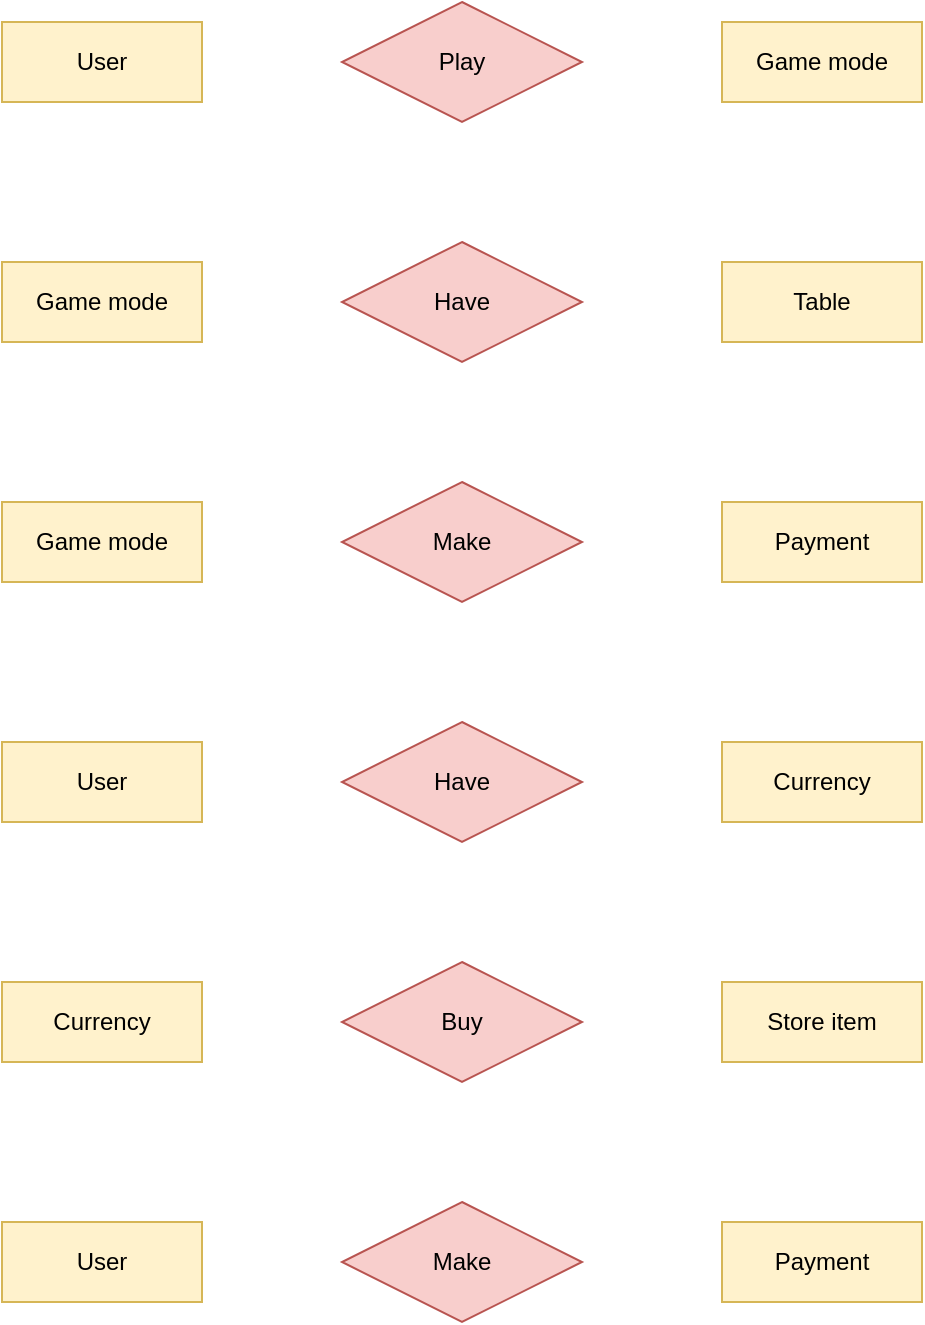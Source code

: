 <mxfile version="21.1.8" type="github" pages="2">
  <diagram name="Página-1" id="TGj9vNtR49UY1jZGek7W">
    <mxGraphModel dx="1362" dy="806" grid="1" gridSize="10" guides="1" tooltips="1" connect="1" arrows="1" fold="1" page="1" pageScale="1" pageWidth="827" pageHeight="1169" math="0" shadow="0">
      <root>
        <mxCell id="0" />
        <mxCell id="1" parent="0" />
        <mxCell id="oH-taMQUgR4NYFWCJOiB-6" value="Play" style="shape=rhombus;perimeter=rhombusPerimeter;whiteSpace=wrap;html=1;align=center;fillColor=#f8cecc;strokeColor=#b85450;" parent="1" vertex="1">
          <mxGeometry x="250" y="70" width="120" height="60" as="geometry" />
        </mxCell>
        <mxCell id="oH-taMQUgR4NYFWCJOiB-7" value="User" style="whiteSpace=wrap;html=1;align=center;fillColor=#fff2cc;strokeColor=#d6b656;" parent="1" vertex="1">
          <mxGeometry x="80" y="80" width="100" height="40" as="geometry" />
        </mxCell>
        <mxCell id="oH-taMQUgR4NYFWCJOiB-10" value="Have" style="shape=rhombus;perimeter=rhombusPerimeter;whiteSpace=wrap;html=1;align=center;fillColor=#f8cecc;strokeColor=#b85450;" parent="1" vertex="1">
          <mxGeometry x="250" y="190" width="120" height="60" as="geometry" />
        </mxCell>
        <mxCell id="oH-taMQUgR4NYFWCJOiB-12" value="Game mode" style="whiteSpace=wrap;html=1;align=center;fillColor=#fff2cc;strokeColor=#d6b656;" parent="1" vertex="1">
          <mxGeometry x="440" y="80" width="100" height="40" as="geometry" />
        </mxCell>
        <mxCell id="oH-taMQUgR4NYFWCJOiB-14" value="Make" style="shape=rhombus;perimeter=rhombusPerimeter;whiteSpace=wrap;html=1;align=center;fillColor=#f8cecc;strokeColor=#b85450;" parent="1" vertex="1">
          <mxGeometry x="250" y="310" width="120" height="60" as="geometry" />
        </mxCell>
        <mxCell id="oH-taMQUgR4NYFWCJOiB-16" value="User" style="whiteSpace=wrap;html=1;align=center;fillColor=#fff2cc;strokeColor=#d6b656;" parent="1" vertex="1">
          <mxGeometry x="80" y="440" width="100" height="40" as="geometry" />
        </mxCell>
        <mxCell id="oH-taMQUgR4NYFWCJOiB-17" value="Have" style="shape=rhombus;perimeter=rhombusPerimeter;whiteSpace=wrap;html=1;align=center;fillColor=#f8cecc;strokeColor=#b85450;" parent="1" vertex="1">
          <mxGeometry x="250" y="430" width="120" height="60" as="geometry" />
        </mxCell>
        <mxCell id="oH-taMQUgR4NYFWCJOiB-18" value="Currency" style="whiteSpace=wrap;html=1;align=center;fillColor=#fff2cc;strokeColor=#d6b656;" parent="1" vertex="1">
          <mxGeometry x="440" y="440" width="100" height="40" as="geometry" />
        </mxCell>
        <mxCell id="oH-taMQUgR4NYFWCJOiB-20" value="Buy" style="shape=rhombus;perimeter=rhombusPerimeter;whiteSpace=wrap;html=1;align=center;fillColor=#f8cecc;strokeColor=#b85450;" parent="1" vertex="1">
          <mxGeometry x="250" y="550" width="120" height="60" as="geometry" />
        </mxCell>
        <mxCell id="oH-taMQUgR4NYFWCJOiB-21" value="Store item" style="whiteSpace=wrap;html=1;align=center;fillColor=#fff2cc;strokeColor=#d6b656;" parent="1" vertex="1">
          <mxGeometry x="440" y="560" width="100" height="40" as="geometry" />
        </mxCell>
        <mxCell id="OMdkv_GOaPgvyLu0nn6l-1" value="Currency" style="whiteSpace=wrap;html=1;align=center;fillColor=#fff2cc;strokeColor=#d6b656;" parent="1" vertex="1">
          <mxGeometry x="80" y="560" width="100" height="40" as="geometry" />
        </mxCell>
        <mxCell id="OMdkv_GOaPgvyLu0nn6l-2" value="Payment" style="whiteSpace=wrap;html=1;align=center;fillColor=#fff2cc;strokeColor=#d6b656;" parent="1" vertex="1">
          <mxGeometry x="440" y="680" width="100" height="40" as="geometry" />
        </mxCell>
        <mxCell id="OMdkv_GOaPgvyLu0nn6l-3" value="User" style="whiteSpace=wrap;html=1;align=center;fillColor=#fff2cc;strokeColor=#d6b656;" parent="1" vertex="1">
          <mxGeometry x="80" y="680" width="100" height="40" as="geometry" />
        </mxCell>
        <mxCell id="OMdkv_GOaPgvyLu0nn6l-5" value="Make" style="shape=rhombus;perimeter=rhombusPerimeter;whiteSpace=wrap;html=1;align=center;fillColor=#f8cecc;strokeColor=#b85450;" parent="1" vertex="1">
          <mxGeometry x="250" y="670" width="120" height="60" as="geometry" />
        </mxCell>
        <mxCell id="OMdkv_GOaPgvyLu0nn6l-6" value="Game mode" style="whiteSpace=wrap;html=1;align=center;fillColor=#fff2cc;strokeColor=#d6b656;" parent="1" vertex="1">
          <mxGeometry x="80" y="200" width="100" height="40" as="geometry" />
        </mxCell>
        <mxCell id="OMdkv_GOaPgvyLu0nn6l-7" value="Table" style="whiteSpace=wrap;html=1;align=center;fillColor=#fff2cc;strokeColor=#d6b656;" parent="1" vertex="1">
          <mxGeometry x="440" y="200" width="100" height="40" as="geometry" />
        </mxCell>
        <mxCell id="OMdkv_GOaPgvyLu0nn6l-8" value="Game mode" style="whiteSpace=wrap;html=1;align=center;fillColor=#fff2cc;strokeColor=#d6b656;" parent="1" vertex="1">
          <mxGeometry x="80" y="320" width="100" height="40" as="geometry" />
        </mxCell>
        <mxCell id="OMdkv_GOaPgvyLu0nn6l-9" value="Payment" style="whiteSpace=wrap;html=1;align=center;fillColor=#fff2cc;strokeColor=#d6b656;" parent="1" vertex="1">
          <mxGeometry x="440" y="320" width="100" height="40" as="geometry" />
        </mxCell>
      </root>
    </mxGraphModel>
  </diagram>
  <diagram id="SnojXuBZ1uKZPLeO7u-b" name="Página-2">
    <mxGraphModel dx="1362" dy="806" grid="1" gridSize="10" guides="1" tooltips="1" connect="1" arrows="1" fold="1" page="1" pageScale="1" pageWidth="827" pageHeight="1169" math="0" shadow="0">
      <root>
        <mxCell id="0" />
        <mxCell id="1" parent="0" />
        <mxCell id="sQvrK-zXVS5p2EPBOPbm-5" style="edgeStyle=orthogonalEdgeStyle;rounded=0;orthogonalLoop=1;jettySize=auto;html=1;entryX=0;entryY=0.5;entryDx=0;entryDy=0;endArrow=none;endFill=0;" parent="1" source="sQvrK-zXVS5p2EPBOPbm-1" target="sQvrK-zXVS5p2EPBOPbm-3" edge="1">
          <mxGeometry relative="1" as="geometry" />
        </mxCell>
        <mxCell id="sQvrK-zXVS5p2EPBOPbm-1" value="Play" style="shape=rhombus;perimeter=rhombusPerimeter;whiteSpace=wrap;html=1;align=center;fillColor=#f8cecc;strokeColor=#b85450;" parent="1" vertex="1">
          <mxGeometry x="800" y="220" width="120" height="60" as="geometry" />
        </mxCell>
        <mxCell id="sQvrK-zXVS5p2EPBOPbm-4" style="edgeStyle=orthogonalEdgeStyle;rounded=0;orthogonalLoop=1;jettySize=auto;html=1;entryX=0;entryY=0.5;entryDx=0;entryDy=0;endArrow=none;endFill=0;" parent="1" source="sQvrK-zXVS5p2EPBOPbm-2" target="sQvrK-zXVS5p2EPBOPbm-1" edge="1">
          <mxGeometry relative="1" as="geometry" />
        </mxCell>
        <mxCell id="sQvrK-zXVS5p2EPBOPbm-2" value="User" style="whiteSpace=wrap;html=1;align=center;fillColor=#fff2cc;strokeColor=#d6b656;" parent="1" vertex="1">
          <mxGeometry x="630" y="230" width="100" height="40" as="geometry" />
        </mxCell>
        <mxCell id="9cNHgHBD3tm6hinRD28Q-1" style="edgeStyle=orthogonalEdgeStyle;rounded=0;orthogonalLoop=1;jettySize=auto;html=1;entryX=0;entryY=0.5;entryDx=0;entryDy=0;endArrow=none;endFill=0;" parent="1" source="sQvrK-zXVS5p2EPBOPbm-3" target="EJ5O1btEDRS6K9S78lDo-1" edge="1">
          <mxGeometry relative="1" as="geometry" />
        </mxCell>
        <mxCell id="sQvrK-zXVS5p2EPBOPbm-3" value="Game mode" style="whiteSpace=wrap;html=1;align=center;fillColor=#fff2cc;strokeColor=#d6b656;" parent="1" vertex="1">
          <mxGeometry x="990" y="230" width="100" height="40" as="geometry" />
        </mxCell>
        <mxCell id="sQvrK-zXVS5p2EPBOPbm-6" value="1:n" style="text;html=1;align=center;verticalAlign=middle;resizable=0;points=[];autosize=1;strokeColor=none;fillColor=none;" parent="1" vertex="1">
          <mxGeometry x="944" y="220" width="40" height="30" as="geometry" />
        </mxCell>
        <mxCell id="sQvrK-zXVS5p2EPBOPbm-7" value="1:n" style="text;html=1;align=center;verticalAlign=middle;resizable=0;points=[];autosize=1;strokeColor=none;fillColor=none;" parent="1" vertex="1">
          <mxGeometry x="730" y="220" width="40" height="30" as="geometry" />
        </mxCell>
        <mxCell id="9cNHgHBD3tm6hinRD28Q-2" style="edgeStyle=orthogonalEdgeStyle;rounded=0;orthogonalLoop=1;jettySize=auto;html=1;entryX=0;entryY=0.5;entryDx=0;entryDy=0;endArrow=none;endFill=0;" parent="1" source="EJ5O1btEDRS6K9S78lDo-1" target="EJ5O1btEDRS6K9S78lDo-2" edge="1">
          <mxGeometry relative="1" as="geometry" />
        </mxCell>
        <mxCell id="EJ5O1btEDRS6K9S78lDo-1" value="Have" style="shape=rhombus;perimeter=rhombusPerimeter;whiteSpace=wrap;html=1;align=center;fillColor=#f8cecc;strokeColor=#b85450;" parent="1" vertex="1">
          <mxGeometry x="1150" y="220" width="120" height="60" as="geometry" />
        </mxCell>
        <mxCell id="CxuVm5buTFjB9R_Qmv4K-36" style="edgeStyle=orthogonalEdgeStyle;rounded=0;orthogonalLoop=1;jettySize=auto;html=1;entryX=0;entryY=0.5;entryDx=0;entryDy=0;endArrow=none;endFill=0;" edge="1" parent="1" source="EJ5O1btEDRS6K9S78lDo-2" target="CxuVm5buTFjB9R_Qmv4K-35">
          <mxGeometry relative="1" as="geometry" />
        </mxCell>
        <mxCell id="EJ5O1btEDRS6K9S78lDo-2" value="Table" style="whiteSpace=wrap;html=1;align=center;fillColor=#fff2cc;strokeColor=#d6b656;" parent="1" vertex="1">
          <mxGeometry x="1330" y="230" width="100" height="40" as="geometry" />
        </mxCell>
        <mxCell id="9cNHgHBD3tm6hinRD28Q-3" value="1:n" style="text;html=1;align=center;verticalAlign=middle;resizable=0;points=[];autosize=1;strokeColor=none;fillColor=none;" parent="1" vertex="1">
          <mxGeometry x="1290" y="220" width="40" height="30" as="geometry" />
        </mxCell>
        <mxCell id="9cNHgHBD3tm6hinRD28Q-4" value="1:1" style="text;html=1;align=center;verticalAlign=middle;resizable=0;points=[];autosize=1;strokeColor=none;fillColor=none;" parent="1" vertex="1">
          <mxGeometry x="1090" y="220" width="40" height="30" as="geometry" />
        </mxCell>
        <mxCell id="ZykRyTFAJ8AAKbjvd0wI-3" style="edgeStyle=orthogonalEdgeStyle;rounded=0;orthogonalLoop=1;jettySize=auto;html=1;entryX=0.5;entryY=1;entryDx=0;entryDy=0;endArrow=none;endFill=0;" parent="1" source="ZykRyTFAJ8AAKbjvd0wI-1" target="sQvrK-zXVS5p2EPBOPbm-2" edge="1">
          <mxGeometry relative="1" as="geometry" />
        </mxCell>
        <mxCell id="ZykRyTFAJ8AAKbjvd0wI-4" style="edgeStyle=orthogonalEdgeStyle;rounded=0;orthogonalLoop=1;jettySize=auto;html=1;entryX=0.5;entryY=0;entryDx=0;entryDy=0;endArrow=none;endFill=0;" parent="1" source="ZykRyTFAJ8AAKbjvd0wI-1" target="ZykRyTFAJ8AAKbjvd0wI-2" edge="1">
          <mxGeometry relative="1" as="geometry" />
        </mxCell>
        <mxCell id="ZykRyTFAJ8AAKbjvd0wI-1" value="Have" style="shape=rhombus;perimeter=rhombusPerimeter;whiteSpace=wrap;html=1;align=center;fillColor=#f8cecc;strokeColor=#b85450;" parent="1" vertex="1">
          <mxGeometry x="620" y="330" width="120" height="60" as="geometry" />
        </mxCell>
        <mxCell id="CxuVm5buTFjB9R_Qmv4K-54" style="edgeStyle=orthogonalEdgeStyle;rounded=0;orthogonalLoop=1;jettySize=auto;html=1;entryX=0;entryY=0.5;entryDx=0;entryDy=0;endArrow=none;endFill=0;" edge="1" parent="1" source="ZykRyTFAJ8AAKbjvd0wI-2" target="CxuVm5buTFjB9R_Qmv4K-38">
          <mxGeometry relative="1" as="geometry" />
        </mxCell>
        <mxCell id="ZykRyTFAJ8AAKbjvd0wI-2" value="Currency" style="whiteSpace=wrap;html=1;align=center;fillColor=#fff2cc;strokeColor=#d6b656;" parent="1" vertex="1">
          <mxGeometry x="630" y="450" width="100" height="40" as="geometry" />
        </mxCell>
        <mxCell id="ZykRyTFAJ8AAKbjvd0wI-5" value="1:n" style="text;html=1;align=center;verticalAlign=middle;resizable=0;points=[];autosize=1;strokeColor=none;fillColor=none;" parent="1" vertex="1">
          <mxGeometry x="680" y="270" width="40" height="30" as="geometry" />
        </mxCell>
        <mxCell id="ZykRyTFAJ8AAKbjvd0wI-6" value="1:n" style="text;html=1;align=center;verticalAlign=middle;resizable=0;points=[];autosize=1;strokeColor=none;fillColor=none;" parent="1" vertex="1">
          <mxGeometry x="680" y="420" width="40" height="30" as="geometry" />
        </mxCell>
        <mxCell id="Td6Yg2Jplv_PtBGd1rka-1" value="" style="verticalLabelPosition=bottom;verticalAlign=top;html=1;shape=mxgraph.basic.acute_triangle;dx=0.5;rotation=-180;" parent="1" vertex="1">
          <mxGeometry x="630" y="570" width="100" height="70" as="geometry" />
        </mxCell>
        <mxCell id="Td6Yg2Jplv_PtBGd1rka-2" value="Virtual Coins" style="whiteSpace=wrap;html=1;align=center;fillColor=#fff2cc;strokeColor=#d6b656;" parent="1" vertex="1">
          <mxGeometry x="730" y="690" width="100" height="40" as="geometry" />
        </mxCell>
        <mxCell id="CxuVm5buTFjB9R_Qmv4K-57" style="edgeStyle=orthogonalEdgeStyle;rounded=0;orthogonalLoop=1;jettySize=auto;html=1;entryX=0.5;entryY=1;entryDx=0;entryDy=0;endArrow=none;endFill=0;" edge="1" parent="1" source="Td6Yg2Jplv_PtBGd1rka-3" target="CxuVm5buTFjB9R_Qmv4K-55">
          <mxGeometry relative="1" as="geometry" />
        </mxCell>
        <mxCell id="Td6Yg2Jplv_PtBGd1rka-3" value="Diamonds" style="whiteSpace=wrap;html=1;align=center;fillColor=#fff2cc;strokeColor=#d6b656;" parent="1" vertex="1">
          <mxGeometry x="530" y="690" width="100" height="40" as="geometry" />
        </mxCell>
        <mxCell id="Td6Yg2Jplv_PtBGd1rka-4" value="" style="endArrow=none;html=1;rounded=0;entryX=0;entryY=0;entryDx=25;entryDy=35;entryPerimeter=0;exitX=0.5;exitY=0;exitDx=0;exitDy=0;" parent="1" source="Td6Yg2Jplv_PtBGd1rka-2" target="Td6Yg2Jplv_PtBGd1rka-1" edge="1">
          <mxGeometry width="50" height="50" relative="1" as="geometry">
            <mxPoint x="780" y="580" as="sourcePoint" />
            <mxPoint x="830" y="530" as="targetPoint" />
          </mxGeometry>
        </mxCell>
        <mxCell id="Td6Yg2Jplv_PtBGd1rka-5" value="" style="endArrow=none;html=1;rounded=0;entryX=0;entryY=0;entryDx=75;entryDy=35;entryPerimeter=0;exitX=0.5;exitY=0;exitDx=0;exitDy=0;" parent="1" source="Td6Yg2Jplv_PtBGd1rka-3" target="Td6Yg2Jplv_PtBGd1rka-1" edge="1">
          <mxGeometry width="50" height="50" relative="1" as="geometry">
            <mxPoint x="800" y="700" as="sourcePoint" />
            <mxPoint x="715" y="615" as="targetPoint" />
          </mxGeometry>
        </mxCell>
        <mxCell id="Td6Yg2Jplv_PtBGd1rka-6" value="" style="shape=requiredInterface;html=1;verticalLabelPosition=bottom;sketch=0;rotation=90;" parent="1" vertex="1">
          <mxGeometry x="660" y="560" width="40" height="150" as="geometry" />
        </mxCell>
        <mxCell id="Td6Yg2Jplv_PtBGd1rka-8" style="edgeStyle=orthogonalEdgeStyle;rounded=0;orthogonalLoop=1;jettySize=auto;html=1;entryX=0.5;entryY=1;entryDx=0;entryDy=0;entryPerimeter=0;endArrow=none;endFill=0;" parent="1" source="Td6Yg2Jplv_PtBGd1rka-7" target="Td6Yg2Jplv_PtBGd1rka-1" edge="1">
          <mxGeometry relative="1" as="geometry" />
        </mxCell>
        <mxCell id="Td6Yg2Jplv_PtBGd1rka-9" style="edgeStyle=orthogonalEdgeStyle;rounded=0;orthogonalLoop=1;jettySize=auto;html=1;exitX=0.5;exitY=0;exitDx=0;exitDy=0;entryX=0.5;entryY=1;entryDx=0;entryDy=0;endArrow=none;endFill=0;" parent="1" source="Td6Yg2Jplv_PtBGd1rka-7" target="ZykRyTFAJ8AAKbjvd0wI-2" edge="1">
          <mxGeometry relative="1" as="geometry" />
        </mxCell>
        <mxCell id="Td6Yg2Jplv_PtBGd1rka-7" value="" style="ellipse;whiteSpace=wrap;html=1;aspect=fixed;" parent="1" vertex="1">
          <mxGeometry x="670" y="520" width="20" height="20" as="geometry" />
        </mxCell>
        <mxCell id="AqzPKFZYWh9N_eAQmOhP-1" style="edgeStyle=orthogonalEdgeStyle;rounded=0;orthogonalLoop=1;jettySize=auto;html=1;entryX=1;entryY=0.5;entryDx=0;entryDy=0;endArrow=none;endFill=0;" edge="1" parent="1" source="AqzPKFZYWh9N_eAQmOhP-2" target="AqzPKFZYWh9N_eAQmOhP-3">
          <mxGeometry relative="1" as="geometry" />
        </mxCell>
        <mxCell id="AqzPKFZYWh9N_eAQmOhP-5" style="edgeStyle=orthogonalEdgeStyle;rounded=0;orthogonalLoop=1;jettySize=auto;html=1;entryX=0;entryY=0.5;entryDx=0;entryDy=0;endArrow=none;endFill=0;" edge="1" parent="1" source="AqzPKFZYWh9N_eAQmOhP-2" target="sQvrK-zXVS5p2EPBOPbm-2">
          <mxGeometry relative="1" as="geometry" />
        </mxCell>
        <mxCell id="AqzPKFZYWh9N_eAQmOhP-2" value="Make" style="shape=rhombus;perimeter=rhombusPerimeter;whiteSpace=wrap;html=1;align=center;fillColor=#f8cecc;strokeColor=#b85450;" vertex="1" parent="1">
          <mxGeometry x="450" y="220" width="120" height="60" as="geometry" />
        </mxCell>
        <mxCell id="CxuVm5buTFjB9R_Qmv4K-56" style="edgeStyle=orthogonalEdgeStyle;rounded=0;orthogonalLoop=1;jettySize=auto;html=1;entryX=0.5;entryY=0;entryDx=0;entryDy=0;endArrow=none;endFill=0;" edge="1" parent="1" source="AqzPKFZYWh9N_eAQmOhP-3" target="CxuVm5buTFjB9R_Qmv4K-55">
          <mxGeometry relative="1" as="geometry" />
        </mxCell>
        <mxCell id="AqzPKFZYWh9N_eAQmOhP-3" value="Payment" style="whiteSpace=wrap;html=1;align=center;fillColor=#fff2cc;strokeColor=#d6b656;" vertex="1" parent="1">
          <mxGeometry x="290" y="230" width="100" height="40" as="geometry" />
        </mxCell>
        <mxCell id="AqzPKFZYWh9N_eAQmOhP-4" value="0:n" style="text;html=1;align=center;verticalAlign=middle;resizable=0;points=[];autosize=1;strokeColor=none;fillColor=none;" vertex="1" parent="1">
          <mxGeometry x="410" y="220" width="40" height="30" as="geometry" />
        </mxCell>
        <mxCell id="AqzPKFZYWh9N_eAQmOhP-6" value="1:1" style="text;html=1;align=center;verticalAlign=middle;resizable=0;points=[];autosize=1;strokeColor=none;fillColor=none;" vertex="1" parent="1">
          <mxGeometry x="570" y="220" width="40" height="30" as="geometry" />
        </mxCell>
        <mxCell id="CxuVm5buTFjB9R_Qmv4K-1" value="username" style="ellipse;whiteSpace=wrap;html=1;align=center;fontStyle=4;fillColor=#e1d5e7;strokeColor=#9673a6;" vertex="1" parent="1">
          <mxGeometry x="520" y="100" width="100" height="40" as="geometry" />
        </mxCell>
        <mxCell id="CxuVm5buTFjB9R_Qmv4K-2" value="" style="endArrow=none;html=1;rounded=0;entryX=0.5;entryY=1;entryDx=0;entryDy=0;exitX=0.25;exitY=0;exitDx=0;exitDy=0;" edge="1" parent="1" source="sQvrK-zXVS5p2EPBOPbm-2" target="CxuVm5buTFjB9R_Qmv4K-1">
          <mxGeometry width="50" height="50" relative="1" as="geometry">
            <mxPoint x="840" y="420" as="sourcePoint" />
            <mxPoint x="890" y="370" as="targetPoint" />
          </mxGeometry>
        </mxCell>
        <mxCell id="CxuVm5buTFjB9R_Qmv4K-3" value="e-mail" style="ellipse;whiteSpace=wrap;html=1;align=center;fillColor=#dae8fc;strokeColor=#6c8ebf;" vertex="1" parent="1">
          <mxGeometry x="630" y="100" width="100" height="40" as="geometry" />
        </mxCell>
        <mxCell id="CxuVm5buTFjB9R_Qmv4K-4" value="" style="endArrow=none;html=1;rounded=0;entryX=0.5;entryY=1;entryDx=0;entryDy=0;exitX=0.5;exitY=0;exitDx=0;exitDy=0;" edge="1" parent="1" source="sQvrK-zXVS5p2EPBOPbm-2" target="CxuVm5buTFjB9R_Qmv4K-3">
          <mxGeometry width="50" height="50" relative="1" as="geometry">
            <mxPoint x="840" y="420" as="sourcePoint" />
            <mxPoint x="890" y="370" as="targetPoint" />
          </mxGeometry>
        </mxCell>
        <mxCell id="CxuVm5buTFjB9R_Qmv4K-5" value="password" style="ellipse;whiteSpace=wrap;html=1;align=center;fillColor=#dae8fc;strokeColor=#6c8ebf;" vertex="1" parent="1">
          <mxGeometry x="740" y="100" width="100" height="40" as="geometry" />
        </mxCell>
        <mxCell id="CxuVm5buTFjB9R_Qmv4K-6" value="" style="endArrow=none;html=1;rounded=0;entryX=0.5;entryY=1;entryDx=0;entryDy=0;exitX=0.75;exitY=0;exitDx=0;exitDy=0;" edge="1" parent="1" source="sQvrK-zXVS5p2EPBOPbm-2" target="CxuVm5buTFjB9R_Qmv4K-5">
          <mxGeometry width="50" height="50" relative="1" as="geometry">
            <mxPoint x="760" y="200" as="sourcePoint" />
            <mxPoint x="810" y="150" as="targetPoint" />
          </mxGeometry>
        </mxCell>
        <mxCell id="CxuVm5buTFjB9R_Qmv4K-7" value="id" style="ellipse;whiteSpace=wrap;html=1;align=center;fontStyle=4;fillColor=#e1d5e7;strokeColor=#9673a6;" vertex="1" parent="1">
          <mxGeometry x="930" y="100" width="100" height="40" as="geometry" />
        </mxCell>
        <mxCell id="CxuVm5buTFjB9R_Qmv4K-8" value="name" style="ellipse;whiteSpace=wrap;html=1;align=center;fillColor=#dae8fc;strokeColor=#6c8ebf;" vertex="1" parent="1">
          <mxGeometry x="1040" y="100" width="100" height="40" as="geometry" />
        </mxCell>
        <mxCell id="CxuVm5buTFjB9R_Qmv4K-11" value="" style="endArrow=none;html=1;rounded=0;entryX=0.5;entryY=1;entryDx=0;entryDy=0;exitX=0.25;exitY=0;exitDx=0;exitDy=0;" edge="1" parent="1" source="sQvrK-zXVS5p2EPBOPbm-3" target="CxuVm5buTFjB9R_Qmv4K-7">
          <mxGeometry width="50" height="50" relative="1" as="geometry">
            <mxPoint x="840" y="420" as="sourcePoint" />
            <mxPoint x="890" y="370" as="targetPoint" />
          </mxGeometry>
        </mxCell>
        <mxCell id="CxuVm5buTFjB9R_Qmv4K-12" value="" style="endArrow=none;html=1;rounded=0;entryX=0.5;entryY=1;entryDx=0;entryDy=0;exitX=0.75;exitY=0;exitDx=0;exitDy=0;" edge="1" parent="1" source="sQvrK-zXVS5p2EPBOPbm-3" target="CxuVm5buTFjB9R_Qmv4K-8">
          <mxGeometry width="50" height="50" relative="1" as="geometry">
            <mxPoint x="1025" y="240" as="sourcePoint" />
            <mxPoint x="980" y="150" as="targetPoint" />
          </mxGeometry>
        </mxCell>
        <mxCell id="CxuVm5buTFjB9R_Qmv4K-14" value="size" style="ellipse;whiteSpace=wrap;html=1;align=center;fillColor=#dae8fc;strokeColor=#6c8ebf;" vertex="1" parent="1">
          <mxGeometry x="1385.5" y="100" width="100" height="40" as="geometry" />
        </mxCell>
        <mxCell id="CxuVm5buTFjB9R_Qmv4K-15" value="" style="endArrow=none;html=1;rounded=0;entryX=0.5;entryY=1;entryDx=0;entryDy=0;exitX=0.75;exitY=0;exitDx=0;exitDy=0;" edge="1" parent="1" source="EJ5O1btEDRS6K9S78lDo-2" target="CxuVm5buTFjB9R_Qmv4K-14">
          <mxGeometry width="50" height="50" relative="1" as="geometry">
            <mxPoint x="1075" y="240" as="sourcePoint" />
            <mxPoint x="1100" y="150" as="targetPoint" />
          </mxGeometry>
        </mxCell>
        <mxCell id="CxuVm5buTFjB9R_Qmv4K-16" value="stake level" style="ellipse;whiteSpace=wrap;html=1;align=center;fillColor=#dae8fc;strokeColor=#6c8ebf;" vertex="1" parent="1">
          <mxGeometry x="1274.5" y="100" width="100" height="40" as="geometry" />
        </mxCell>
        <mxCell id="CxuVm5buTFjB9R_Qmv4K-17" value="" style="endArrow=none;html=1;rounded=0;entryX=0.5;entryY=1;entryDx=0;entryDy=0;exitX=0.25;exitY=0;exitDx=0;exitDy=0;" edge="1" parent="1" source="EJ5O1btEDRS6K9S78lDo-2" target="CxuVm5buTFjB9R_Qmv4K-16">
          <mxGeometry width="50" height="50" relative="1" as="geometry">
            <mxPoint x="1415" y="240" as="sourcePoint" />
            <mxPoint x="1431" y="150" as="targetPoint" />
          </mxGeometry>
        </mxCell>
        <mxCell id="CxuVm5buTFjB9R_Qmv4K-29" value="id" style="ellipse;whiteSpace=wrap;html=1;align=center;fontStyle=4;fillColor=#e1d5e7;strokeColor=#9673a6;" vertex="1" parent="1">
          <mxGeometry x="150" y="230" width="100" height="40" as="geometry" />
        </mxCell>
        <mxCell id="CxuVm5buTFjB9R_Qmv4K-30" value="" style="endArrow=none;html=1;rounded=0;entryX=1;entryY=0.5;entryDx=0;entryDy=0;exitX=0;exitY=0.5;exitDx=0;exitDy=0;" edge="1" parent="1" target="CxuVm5buTFjB9R_Qmv4K-29" source="AqzPKFZYWh9N_eAQmOhP-3">
          <mxGeometry width="50" height="50" relative="1" as="geometry">
            <mxPoint x="280" y="260" as="sourcePoint" />
            <mxPoint x="280" y="-70" as="targetPoint" />
          </mxGeometry>
        </mxCell>
        <mxCell id="CxuVm5buTFjB9R_Qmv4K-47" style="edgeStyle=orthogonalEdgeStyle;rounded=0;orthogonalLoop=1;jettySize=auto;html=1;entryX=0;entryY=0.5;entryDx=0;entryDy=0;endArrow=none;endFill=0;" edge="1" parent="1" source="CxuVm5buTFjB9R_Qmv4K-33" target="ZykRyTFAJ8AAKbjvd0wI-2">
          <mxGeometry relative="1" as="geometry" />
        </mxCell>
        <mxCell id="CxuVm5buTFjB9R_Qmv4K-33" value="id" style="ellipse;whiteSpace=wrap;html=1;align=center;fontStyle=4;fillColor=#e1d5e7;strokeColor=#9673a6;" vertex="1" parent="1">
          <mxGeometry x="450" y="450" width="100" height="40" as="geometry" />
        </mxCell>
        <mxCell id="CxuVm5buTFjB9R_Qmv4K-35" value="id" style="ellipse;whiteSpace=wrap;html=1;align=center;fontStyle=4;fillColor=#e1d5e7;strokeColor=#9673a6;" vertex="1" parent="1">
          <mxGeometry x="1490" y="230" width="100" height="40" as="geometry" />
        </mxCell>
        <mxCell id="CxuVm5buTFjB9R_Qmv4K-53" style="edgeStyle=orthogonalEdgeStyle;rounded=0;orthogonalLoop=1;jettySize=auto;html=1;entryX=0;entryY=0.5;entryDx=0;entryDy=0;endArrow=none;endFill=0;" edge="1" parent="1" source="CxuVm5buTFjB9R_Qmv4K-38" target="CxuVm5buTFjB9R_Qmv4K-40">
          <mxGeometry relative="1" as="geometry" />
        </mxCell>
        <mxCell id="CxuVm5buTFjB9R_Qmv4K-38" value="Buy" style="shape=rhombus;perimeter=rhombusPerimeter;whiteSpace=wrap;html=1;align=center;fillColor=#f8cecc;strokeColor=#b85450;" vertex="1" parent="1">
          <mxGeometry x="800" y="440" width="120" height="60" as="geometry" />
        </mxCell>
        <mxCell id="CxuVm5buTFjB9R_Qmv4K-40" value="Store item" style="whiteSpace=wrap;html=1;align=center;fillColor=#fff2cc;strokeColor=#d6b656;" vertex="1" parent="1">
          <mxGeometry x="990" y="450" width="100" height="40" as="geometry" />
        </mxCell>
        <mxCell id="CxuVm5buTFjB9R_Qmv4K-43" value="id" style="ellipse;whiteSpace=wrap;html=1;align=center;fontStyle=4;fillColor=#e1d5e7;strokeColor=#9673a6;" vertex="1" parent="1">
          <mxGeometry x="1130" y="475" width="100" height="40" as="geometry" />
        </mxCell>
        <mxCell id="CxuVm5buTFjB9R_Qmv4K-45" value="type" style="ellipse;whiteSpace=wrap;html=1;align=center;fillColor=#dae8fc;strokeColor=#6c8ebf;" vertex="1" parent="1">
          <mxGeometry x="1130" y="425" width="100" height="40" as="geometry" />
        </mxCell>
        <mxCell id="CxuVm5buTFjB9R_Qmv4K-49" value="" style="endArrow=none;html=1;rounded=0;entryX=0;entryY=0.5;entryDx=0;entryDy=0;exitX=1;exitY=0.25;exitDx=0;exitDy=0;" edge="1" parent="1" source="CxuVm5buTFjB9R_Qmv4K-40" target="CxuVm5buTFjB9R_Qmv4K-45">
          <mxGeometry width="50" height="50" relative="1" as="geometry">
            <mxPoint x="990" y="470" as="sourcePoint" />
            <mxPoint x="1040" y="420" as="targetPoint" />
          </mxGeometry>
        </mxCell>
        <mxCell id="CxuVm5buTFjB9R_Qmv4K-51" value="" style="endArrow=none;html=1;rounded=0;entryX=0;entryY=0.5;entryDx=0;entryDy=0;exitX=1;exitY=0.75;exitDx=0;exitDy=0;" edge="1" parent="1" source="CxuVm5buTFjB9R_Qmv4K-40" target="CxuVm5buTFjB9R_Qmv4K-43">
          <mxGeometry width="50" height="50" relative="1" as="geometry">
            <mxPoint x="1110" y="480" as="sourcePoint" />
            <mxPoint x="1150" y="470" as="targetPoint" />
          </mxGeometry>
        </mxCell>
        <mxCell id="CxuVm5buTFjB9R_Qmv4K-55" value="Buy" style="shape=rhombus;perimeter=rhombusPerimeter;whiteSpace=wrap;html=1;align=center;fillColor=#f8cecc;strokeColor=#b85450;" vertex="1" parent="1">
          <mxGeometry x="280" y="510" width="120" height="60" as="geometry" />
        </mxCell>
        <mxCell id="CxuVm5buTFjB9R_Qmv4K-58" value="1:n" style="text;html=1;align=center;verticalAlign=middle;resizable=0;points=[];autosize=1;strokeColor=none;fillColor=none;" vertex="1" parent="1">
          <mxGeometry x="950" y="440" width="40" height="30" as="geometry" />
        </mxCell>
        <mxCell id="CxuVm5buTFjB9R_Qmv4K-59" value="1:n" style="text;html=1;align=center;verticalAlign=middle;resizable=0;points=[];autosize=1;strokeColor=none;fillColor=none;" vertex="1" parent="1">
          <mxGeometry x="730" y="440" width="40" height="30" as="geometry" />
        </mxCell>
        <mxCell id="CxuVm5buTFjB9R_Qmv4K-60" value="1:n" style="text;html=1;align=center;verticalAlign=middle;resizable=0;points=[];autosize=1;strokeColor=none;fillColor=none;" vertex="1" parent="1">
          <mxGeometry x="300" y="630" width="40" height="30" as="geometry" />
        </mxCell>
        <mxCell id="CxuVm5buTFjB9R_Qmv4K-61" value="1:1" style="text;html=1;align=center;verticalAlign=middle;resizable=0;points=[];autosize=1;strokeColor=none;fillColor=none;" vertex="1" parent="1">
          <mxGeometry x="300" y="360" width="40" height="30" as="geometry" />
        </mxCell>
        <mxCell id="CxuVm5buTFjB9R_Qmv4K-62" value="1:n" style="text;html=1;align=center;verticalAlign=middle;resizable=0;points=[];autosize=1;strokeColor=none;fillColor=none;" vertex="1" parent="1">
          <mxGeometry x="240" y="525" width="40" height="30" as="geometry" />
        </mxCell>
        <mxCell id="CxuVm5buTFjB9R_Qmv4K-63" value="1:n" style="text;html=1;align=center;verticalAlign=middle;resizable=0;points=[];autosize=1;strokeColor=none;fillColor=none;" vertex="1" parent="1">
          <mxGeometry x="490" y="190" width="40" height="30" as="geometry" />
        </mxCell>
        <mxCell id="CxuVm5buTFjB9R_Qmv4K-64" value="n:m" style="text;html=1;align=center;verticalAlign=middle;resizable=0;points=[];autosize=1;strokeColor=none;fillColor=none;" vertex="1" parent="1">
          <mxGeometry x="740" y="345" width="40" height="30" as="geometry" />
        </mxCell>
        <mxCell id="CxuVm5buTFjB9R_Qmv4K-65" value="n:m" style="text;html=1;align=center;verticalAlign=middle;resizable=0;points=[];autosize=1;strokeColor=none;fillColor=none;" vertex="1" parent="1">
          <mxGeometry x="840" y="410" width="40" height="30" as="geometry" />
        </mxCell>
        <mxCell id="CxuVm5buTFjB9R_Qmv4K-66" value="n:m" style="text;html=1;align=center;verticalAlign=middle;resizable=0;points=[];autosize=1;strokeColor=none;fillColor=none;" vertex="1" parent="1">
          <mxGeometry x="840" y="190" width="40" height="30" as="geometry" />
        </mxCell>
        <mxCell id="CxuVm5buTFjB9R_Qmv4K-67" value="1:n" style="text;html=1;align=center;verticalAlign=middle;resizable=0;points=[];autosize=1;strokeColor=none;fillColor=none;" vertex="1" parent="1">
          <mxGeometry x="1190" y="190" width="40" height="30" as="geometry" />
        </mxCell>
        <mxCell id="CxuVm5buTFjB9R_Qmv4K-68" value="" style="endArrow=none;html=1;rounded=0;entryX=1;entryY=0;entryDx=0;entryDy=0;exitX=0;exitY=0.5;exitDx=0;exitDy=0;" edge="1" parent="1" source="CxuVm5buTFjB9R_Qmv4K-69" target="CxuVm5buTFjB9R_Qmv4K-45">
          <mxGeometry width="50" height="50" relative="1" as="geometry">
            <mxPoint x="1280" y="400" as="sourcePoint" />
            <mxPoint x="1140" y="455" as="targetPoint" />
          </mxGeometry>
        </mxCell>
        <mxCell id="CxuVm5buTFjB9R_Qmv4K-69" value="avatar" style="ellipse;whiteSpace=wrap;html=1;align=center;fillColor=#dae8fc;strokeColor=#6c8ebf;" vertex="1" parent="1">
          <mxGeometry x="1274.5" y="400" width="100" height="40" as="geometry" />
        </mxCell>
        <mxCell id="CxuVm5buTFjB9R_Qmv4K-70" value="skin" style="ellipse;whiteSpace=wrap;html=1;align=center;fillColor=#dae8fc;strokeColor=#6c8ebf;" vertex="1" parent="1">
          <mxGeometry x="1274.5" y="450" width="100" height="40" as="geometry" />
        </mxCell>
        <mxCell id="CxuVm5buTFjB9R_Qmv4K-71" value="" style="endArrow=none;html=1;rounded=0;entryX=1;entryY=1;entryDx=0;entryDy=0;exitX=0;exitY=0.5;exitDx=0;exitDy=0;" edge="1" parent="1" source="CxuVm5buTFjB9R_Qmv4K-70" target="CxuVm5buTFjB9R_Qmv4K-45">
          <mxGeometry width="50" height="50" relative="1" as="geometry">
            <mxPoint x="1285" y="390" as="sourcePoint" />
            <mxPoint x="1225" y="441" as="targetPoint" />
          </mxGeometry>
        </mxCell>
      </root>
    </mxGraphModel>
  </diagram>
</mxfile>

